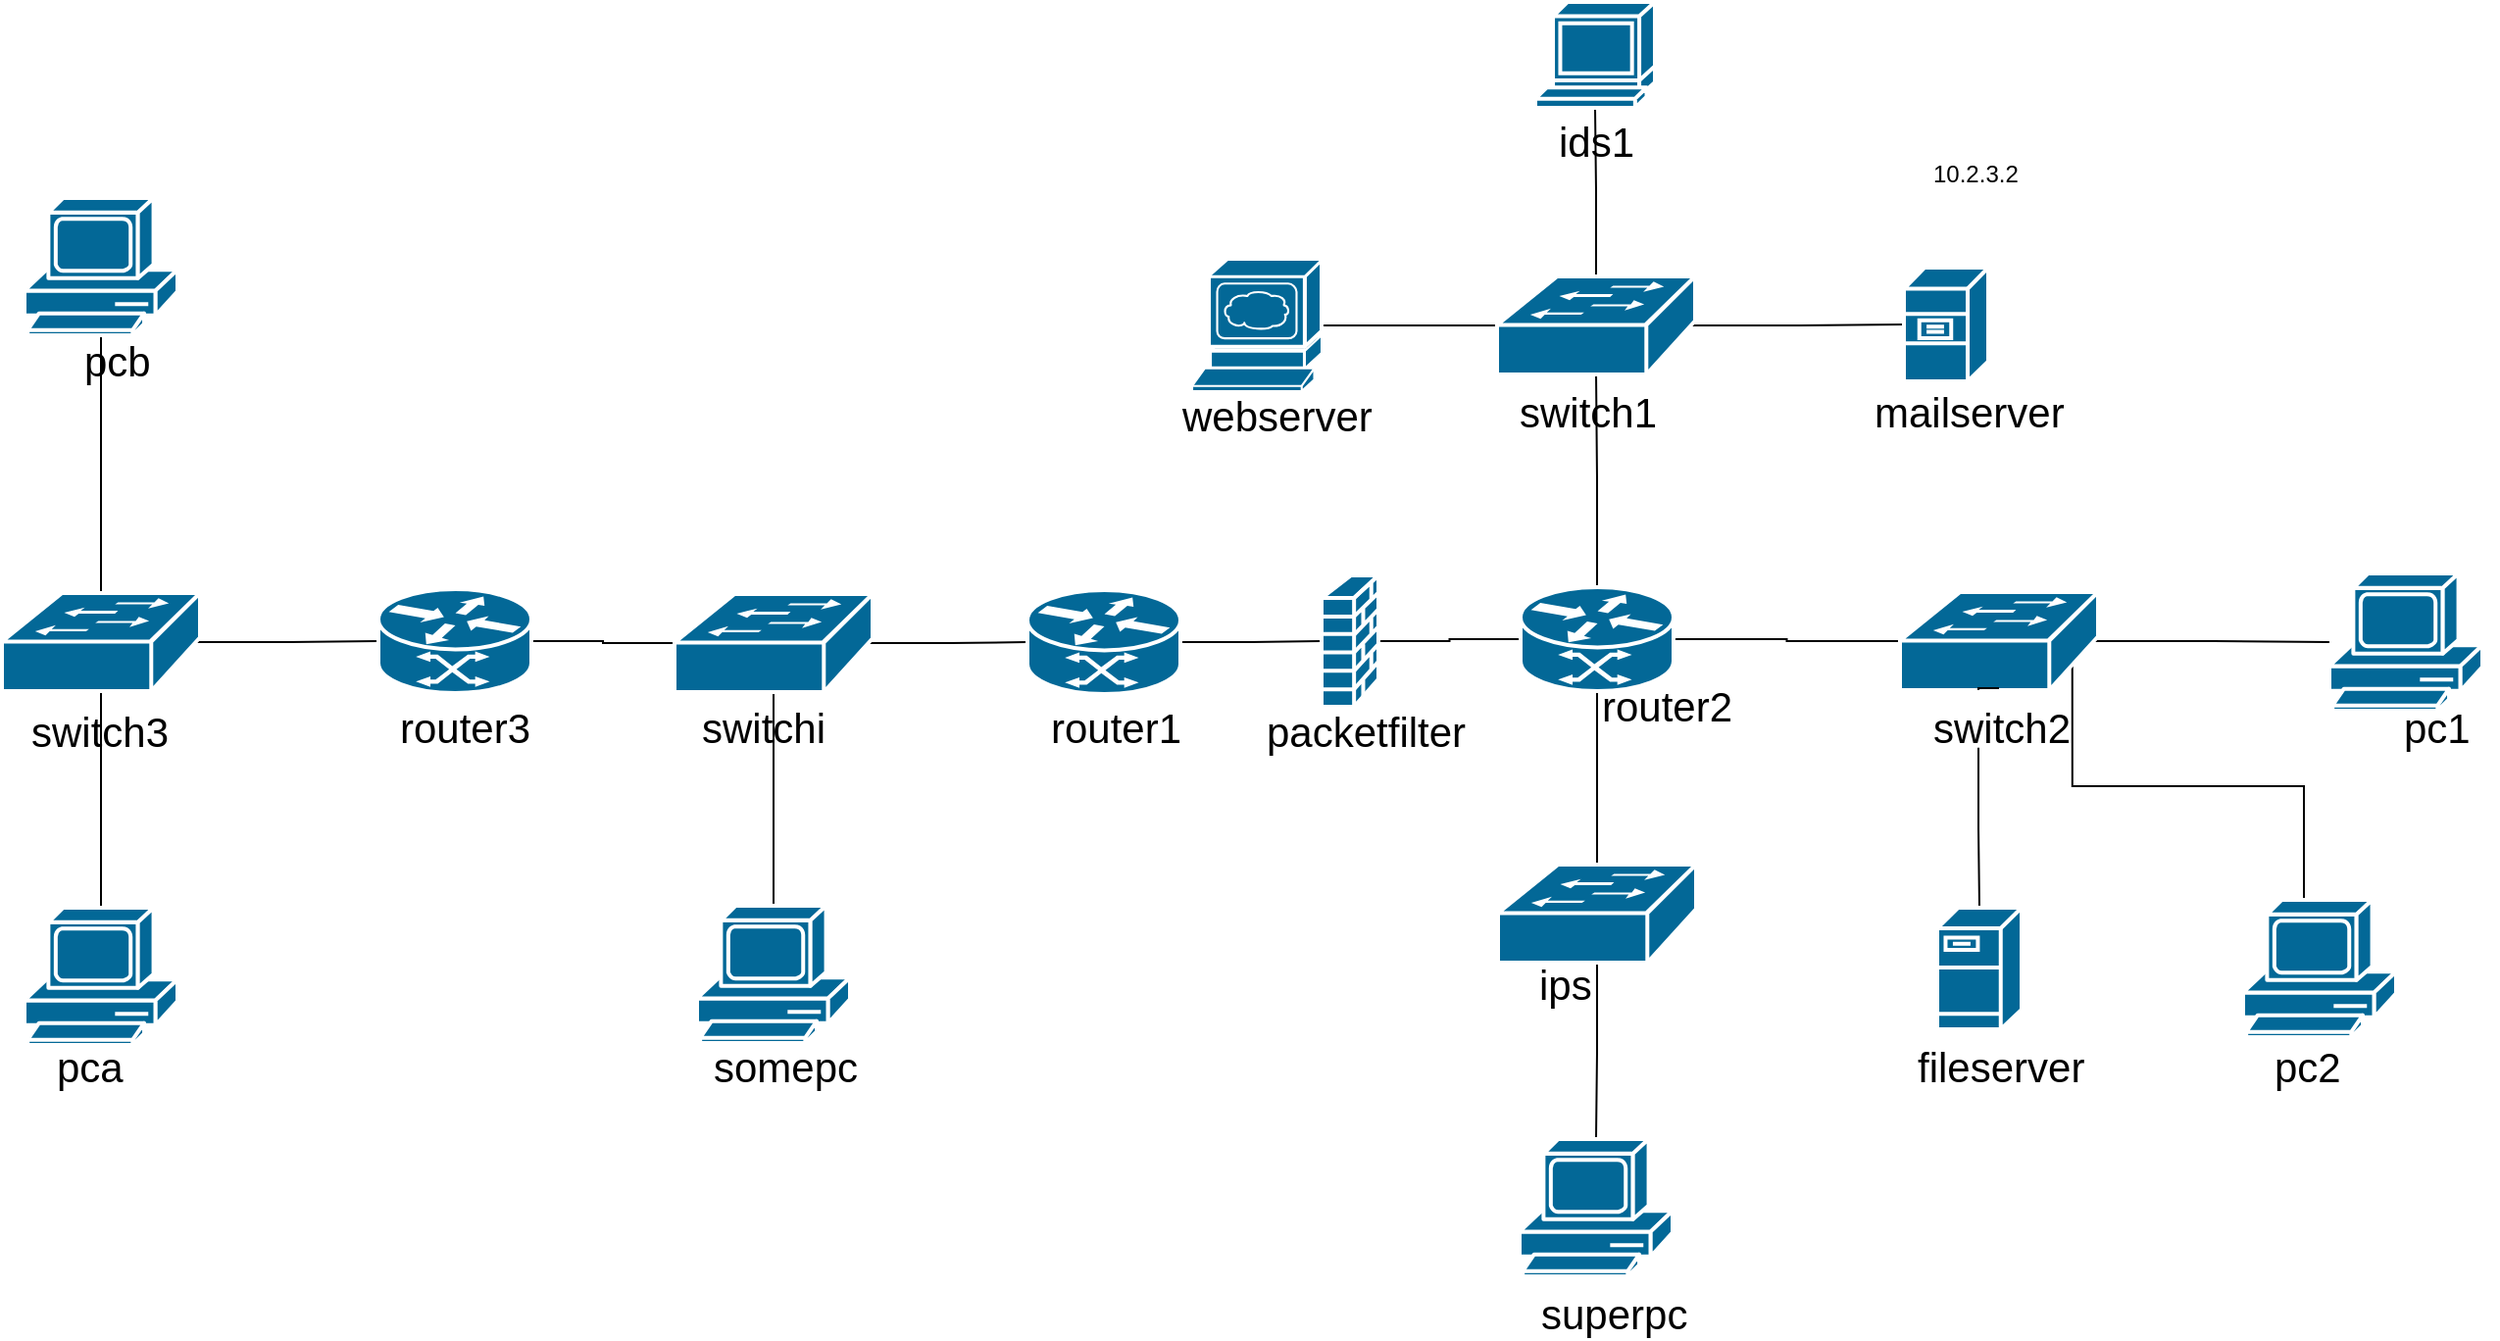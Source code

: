 <mxfile version="26.2.14">
  <diagram name="Page-1" id="ka53E9XYjH14SeqnYvU8">
    <mxGraphModel dx="1996" dy="1806" grid="1" gridSize="10" guides="1" tooltips="1" connect="1" arrows="1" fold="1" page="1" pageScale="1" pageWidth="850" pageHeight="1100" math="0" shadow="0">
      <root>
        <mxCell id="0" />
        <mxCell id="1" parent="0" />
        <mxCell id="FsFhXtyQO0R85DWJH5rd-40" style="edgeStyle=orthogonalEdgeStyle;rounded=0;orthogonalLoop=1;jettySize=auto;html=1;exitX=0.98;exitY=0.5;exitDx=0;exitDy=0;exitPerimeter=0;endArrow=none;startFill=0;" edge="1" parent="1" source="FsFhXtyQO0R85DWJH5rd-7" target="FsFhXtyQO0R85DWJH5rd-17">
          <mxGeometry relative="1" as="geometry" />
        </mxCell>
        <mxCell id="FsFhXtyQO0R85DWJH5rd-42" style="edgeStyle=orthogonalEdgeStyle;rounded=0;orthogonalLoop=1;jettySize=auto;html=1;exitX=0.87;exitY=0.74;exitDx=0;exitDy=0;exitPerimeter=0;endArrow=none;startFill=0;" edge="1" parent="1" source="FsFhXtyQO0R85DWJH5rd-7" target="FsFhXtyQO0R85DWJH5rd-18">
          <mxGeometry relative="1" as="geometry">
            <Array as="points">
              <mxPoint x="893" y="310" />
              <mxPoint x="1011" y="310" />
            </Array>
          </mxGeometry>
        </mxCell>
        <mxCell id="FsFhXtyQO0R85DWJH5rd-24" style="edgeStyle=orthogonalEdgeStyle;rounded=0;orthogonalLoop=1;jettySize=auto;html=1;exitX=0.5;exitY=0;exitDx=0;exitDy=0;exitPerimeter=0;entryX=0.5;entryY=1;entryDx=0;entryDy=0;entryPerimeter=0;endArrow=none;startFill=0;" edge="1" parent="1" source="FsFhXtyQO0R85DWJH5rd-8" target="FsFhXtyQO0R85DWJH5rd-10">
          <mxGeometry relative="1" as="geometry" />
        </mxCell>
        <mxCell id="FsFhXtyQO0R85DWJH5rd-25" style="edgeStyle=orthogonalEdgeStyle;rounded=0;orthogonalLoop=1;jettySize=auto;html=1;exitX=0.5;exitY=0.98;exitDx=0;exitDy=0;exitPerimeter=0;entryX=0.5;entryY=0;entryDx=0;entryDy=0;entryPerimeter=0;endArrow=none;startFill=0;" edge="1" parent="1" source="FsFhXtyQO0R85DWJH5rd-8" target="FsFhXtyQO0R85DWJH5rd-13">
          <mxGeometry relative="1" as="geometry" />
        </mxCell>
        <mxCell id="FsFhXtyQO0R85DWJH5rd-26" style="edgeStyle=orthogonalEdgeStyle;rounded=0;orthogonalLoop=1;jettySize=auto;html=1;exitX=0.98;exitY=0.5;exitDx=0;exitDy=0;exitPerimeter=0;entryX=0;entryY=0.5;entryDx=0;entryDy=0;entryPerimeter=0;strokeColor=default;endArrow=none;startFill=0;" edge="1" parent="1" source="FsFhXtyQO0R85DWJH5rd-8" target="FsFhXtyQO0R85DWJH5rd-1">
          <mxGeometry relative="1" as="geometry" />
        </mxCell>
        <mxCell id="FsFhXtyQO0R85DWJH5rd-27" style="edgeStyle=orthogonalEdgeStyle;rounded=0;orthogonalLoop=1;jettySize=auto;html=1;exitX=1;exitY=0.5;exitDx=0;exitDy=0;exitPerimeter=0;entryX=0;entryY=0.5;entryDx=0;entryDy=0;entryPerimeter=0;endArrow=none;startFill=0;" edge="1" parent="1" source="FsFhXtyQO0R85DWJH5rd-1" target="FsFhXtyQO0R85DWJH5rd-4">
          <mxGeometry relative="1" as="geometry" />
        </mxCell>
        <mxCell id="FsFhXtyQO0R85DWJH5rd-28" style="edgeStyle=orthogonalEdgeStyle;rounded=0;orthogonalLoop=1;jettySize=auto;html=1;exitX=0.5;exitY=0.98;exitDx=0;exitDy=0;exitPerimeter=0;entryX=0.5;entryY=0;entryDx=0;entryDy=0;entryPerimeter=0;endArrow=none;startFill=0;" edge="1" parent="1" source="FsFhXtyQO0R85DWJH5rd-4" target="FsFhXtyQO0R85DWJH5rd-14">
          <mxGeometry relative="1" as="geometry" />
        </mxCell>
        <mxCell id="FsFhXtyQO0R85DWJH5rd-29" style="edgeStyle=orthogonalEdgeStyle;rounded=0;orthogonalLoop=1;jettySize=auto;html=1;exitX=0.98;exitY=0.5;exitDx=0;exitDy=0;exitPerimeter=0;entryX=0;entryY=0.5;entryDx=0;entryDy=0;entryPerimeter=0;endArrow=none;startFill=0;" edge="1" parent="1" source="FsFhXtyQO0R85DWJH5rd-4" target="FsFhXtyQO0R85DWJH5rd-2">
          <mxGeometry relative="1" as="geometry" />
        </mxCell>
        <mxCell id="FsFhXtyQO0R85DWJH5rd-31" style="edgeStyle=orthogonalEdgeStyle;rounded=0;orthogonalLoop=1;jettySize=auto;html=1;exitX=1;exitY=0.5;exitDx=0;exitDy=0;exitPerimeter=0;entryX=0;entryY=0.5;entryDx=0;entryDy=0;entryPerimeter=0;endArrow=none;startFill=0;" edge="1" parent="1" source="FsFhXtyQO0R85DWJH5rd-2" target="FsFhXtyQO0R85DWJH5rd-9">
          <mxGeometry relative="1" as="geometry" />
        </mxCell>
        <mxCell id="FsFhXtyQO0R85DWJH5rd-32" style="edgeStyle=orthogonalEdgeStyle;rounded=0;orthogonalLoop=1;jettySize=auto;html=1;exitX=1;exitY=0.5;exitDx=0;exitDy=0;exitPerimeter=0;entryX=0;entryY=0.5;entryDx=0;entryDy=0;entryPerimeter=0;endArrow=none;startFill=0;" edge="1" parent="1" source="FsFhXtyQO0R85DWJH5rd-9" target="FsFhXtyQO0R85DWJH5rd-3">
          <mxGeometry relative="1" as="geometry" />
        </mxCell>
        <mxCell id="FsFhXtyQO0R85DWJH5rd-33" style="edgeStyle=orthogonalEdgeStyle;rounded=0;orthogonalLoop=1;jettySize=auto;html=1;exitX=0.5;exitY=0;exitDx=0;exitDy=0;exitPerimeter=0;entryX=0.5;entryY=0.98;entryDx=0;entryDy=0;entryPerimeter=0;endArrow=none;startFill=0;" edge="1" parent="1" source="FsFhXtyQO0R85DWJH5rd-3" target="FsFhXtyQO0R85DWJH5rd-5">
          <mxGeometry relative="1" as="geometry" />
        </mxCell>
        <mxCell id="FsFhXtyQO0R85DWJH5rd-34" style="edgeStyle=orthogonalEdgeStyle;rounded=0;orthogonalLoop=1;jettySize=auto;html=1;exitX=0.5;exitY=0;exitDx=0;exitDy=0;exitPerimeter=0;entryX=0.5;entryY=1;entryDx=0;entryDy=0;entryPerimeter=0;endArrow=none;startFill=0;" edge="1" parent="1" source="FsFhXtyQO0R85DWJH5rd-5" target="FsFhXtyQO0R85DWJH5rd-19">
          <mxGeometry relative="1" as="geometry" />
        </mxCell>
        <mxCell id="FsFhXtyQO0R85DWJH5rd-35" style="edgeStyle=orthogonalEdgeStyle;rounded=0;orthogonalLoop=1;jettySize=auto;html=1;exitX=0.98;exitY=0.5;exitDx=0;exitDy=0;exitPerimeter=0;entryX=0;entryY=0.5;entryDx=0;entryDy=0;entryPerimeter=0;endArrow=none;startFill=0;" edge="1" parent="1" source="FsFhXtyQO0R85DWJH5rd-5" target="FsFhXtyQO0R85DWJH5rd-23">
          <mxGeometry relative="1" as="geometry" />
        </mxCell>
        <mxCell id="FsFhXtyQO0R85DWJH5rd-36" style="edgeStyle=orthogonalEdgeStyle;rounded=0;orthogonalLoop=1;jettySize=auto;html=1;exitX=1;exitY=0.5;exitDx=0;exitDy=0;exitPerimeter=0;entryX=0;entryY=0.5;entryDx=0;entryDy=0;entryPerimeter=0;endArrow=none;startFill=0;" edge="1" parent="1" source="FsFhXtyQO0R85DWJH5rd-3" target="FsFhXtyQO0R85DWJH5rd-7">
          <mxGeometry relative="1" as="geometry" />
        </mxCell>
        <mxCell id="FsFhXtyQO0R85DWJH5rd-37" style="edgeStyle=orthogonalEdgeStyle;rounded=0;orthogonalLoop=1;jettySize=auto;html=1;exitX=0.5;exitY=1;exitDx=0;exitDy=0;exitPerimeter=0;entryX=0.5;entryY=0;entryDx=0;entryDy=0;entryPerimeter=0;endArrow=none;startFill=0;" edge="1" parent="1" source="FsFhXtyQO0R85DWJH5rd-3" target="FsFhXtyQO0R85DWJH5rd-6">
          <mxGeometry relative="1" as="geometry" />
        </mxCell>
        <mxCell id="FsFhXtyQO0R85DWJH5rd-38" style="edgeStyle=orthogonalEdgeStyle;rounded=0;orthogonalLoop=1;jettySize=auto;html=1;exitX=0.5;exitY=0.98;exitDx=0;exitDy=0;exitPerimeter=0;entryX=0.5;entryY=0;entryDx=0;entryDy=0;entryPerimeter=0;endArrow=none;startFill=0;" edge="1" parent="1" source="FsFhXtyQO0R85DWJH5rd-6" target="FsFhXtyQO0R85DWJH5rd-15">
          <mxGeometry relative="1" as="geometry" />
        </mxCell>
        <mxCell id="FsFhXtyQO0R85DWJH5rd-39" style="edgeStyle=orthogonalEdgeStyle;rounded=0;orthogonalLoop=1;jettySize=auto;html=1;exitX=1;exitY=0.5;exitDx=0;exitDy=0;exitPerimeter=0;entryX=0;entryY=0.5;entryDx=0;entryDy=0;entryPerimeter=0;endArrow=none;startFill=0;" edge="1" parent="1" source="FsFhXtyQO0R85DWJH5rd-21" target="FsFhXtyQO0R85DWJH5rd-5">
          <mxGeometry relative="1" as="geometry" />
        </mxCell>
        <mxCell id="FsFhXtyQO0R85DWJH5rd-41" style="edgeStyle=orthogonalEdgeStyle;rounded=0;orthogonalLoop=1;jettySize=auto;html=1;exitX=0.5;exitY=0.98;exitDx=0;exitDy=0;exitPerimeter=0;entryX=0.5;entryY=0;entryDx=0;entryDy=0;entryPerimeter=0;endArrow=none;startFill=0;" edge="1" parent="1" source="FsFhXtyQO0R85DWJH5rd-67" target="FsFhXtyQO0R85DWJH5rd-20">
          <mxGeometry relative="1" as="geometry" />
        </mxCell>
        <mxCell id="FsFhXtyQO0R85DWJH5rd-49" value="10.2.3.2" style="text;whiteSpace=wrap;" vertex="1" parent="1">
          <mxGeometry x="820" y="-16" width="50" height="30" as="geometry" />
        </mxCell>
        <mxCell id="FsFhXtyQO0R85DWJH5rd-76" value="" style="group" vertex="1" connectable="0" parent="1">
          <mxGeometry x="-151.5" y="10" width="78" height="93.5" as="geometry" />
        </mxCell>
        <mxCell id="FsFhXtyQO0R85DWJH5rd-10" value="" style="shape=mxgraph.cisco.computers_and_peripherals.pc;sketch=0;html=1;pointerEvents=1;dashed=0;fillColor=#036897;strokeColor=#ffffff;strokeWidth=2;verticalLabelPosition=bottom;verticalAlign=top;align=center;outlineConnect=0;" vertex="1" parent="FsFhXtyQO0R85DWJH5rd-76">
          <mxGeometry width="78" height="70" as="geometry" />
        </mxCell>
        <mxCell id="FsFhXtyQO0R85DWJH5rd-50" value="pcb" style="text;whiteSpace=wrap;fontSize=21;" vertex="1" parent="FsFhXtyQO0R85DWJH5rd-76">
          <mxGeometry x="28" y="63.5" width="50" height="30" as="geometry" />
        </mxCell>
        <mxCell id="FsFhXtyQO0R85DWJH5rd-77" value="" style="group" vertex="1" connectable="0" parent="1">
          <mxGeometry x="-163" y="211.5" width="101" height="81.5" as="geometry" />
        </mxCell>
        <mxCell id="FsFhXtyQO0R85DWJH5rd-8" value="" style="shape=mxgraph.cisco.switches.workgroup_switch;sketch=0;html=1;pointerEvents=1;dashed=0;fillColor=#036897;strokeColor=#ffffff;strokeWidth=2;verticalLabelPosition=bottom;verticalAlign=top;align=center;outlineConnect=0;" vertex="1" parent="FsFhXtyQO0R85DWJH5rd-77">
          <mxGeometry width="101" height="50" as="geometry" />
        </mxCell>
        <mxCell id="FsFhXtyQO0R85DWJH5rd-56" value="switch3" style="text;whiteSpace=wrap;fontSize=21;" vertex="1" parent="FsFhXtyQO0R85DWJH5rd-77">
          <mxGeometry x="13" y="51.5" width="50" height="30" as="geometry" />
        </mxCell>
        <mxCell id="FsFhXtyQO0R85DWJH5rd-78" value="" style="group" vertex="1" connectable="0" parent="1">
          <mxGeometry x="-151.5" y="372" width="78" height="92" as="geometry" />
        </mxCell>
        <mxCell id="FsFhXtyQO0R85DWJH5rd-13" value="" style="shape=mxgraph.cisco.computers_and_peripherals.pc;sketch=0;html=1;pointerEvents=1;dashed=0;fillColor=#036897;strokeColor=#ffffff;strokeWidth=2;verticalLabelPosition=bottom;verticalAlign=top;align=center;outlineConnect=0;" vertex="1" parent="FsFhXtyQO0R85DWJH5rd-78">
          <mxGeometry width="78" height="70" as="geometry" />
        </mxCell>
        <mxCell id="FsFhXtyQO0R85DWJH5rd-54" value="pca" style="text;whiteSpace=wrap;fontSize=21;" vertex="1" parent="FsFhXtyQO0R85DWJH5rd-78">
          <mxGeometry x="14" y="62" width="50" height="30" as="geometry" />
        </mxCell>
        <mxCell id="FsFhXtyQO0R85DWJH5rd-79" value="" style="group" vertex="1" connectable="0" parent="1">
          <mxGeometry x="29" y="209.5" width="78" height="81.5" as="geometry" />
        </mxCell>
        <mxCell id="FsFhXtyQO0R85DWJH5rd-1" value="" style="shape=mxgraph.cisco.routers.atm_router;html=1;pointerEvents=1;dashed=0;fillColor=#036897;strokeColor=#ffffff;strokeWidth=2;verticalLabelPosition=bottom;verticalAlign=top;align=center;outlineConnect=0;" vertex="1" parent="FsFhXtyQO0R85DWJH5rd-79">
          <mxGeometry width="78" height="53" as="geometry" />
        </mxCell>
        <mxCell id="FsFhXtyQO0R85DWJH5rd-57" value="router3" style="text;whiteSpace=wrap;fontSize=21;" vertex="1" parent="FsFhXtyQO0R85DWJH5rd-79">
          <mxGeometry x="9" y="51.5" width="50" height="30" as="geometry" />
        </mxCell>
        <mxCell id="FsFhXtyQO0R85DWJH5rd-80" value="" style="group" vertex="1" connectable="0" parent="1">
          <mxGeometry x="180" y="212" width="101" height="79" as="geometry" />
        </mxCell>
        <mxCell id="FsFhXtyQO0R85DWJH5rd-4" value="" style="shape=mxgraph.cisco.switches.workgroup_switch;sketch=0;html=1;pointerEvents=1;dashed=0;fillColor=#036897;strokeColor=#ffffff;strokeWidth=2;verticalLabelPosition=bottom;verticalAlign=top;align=center;outlineConnect=0;" vertex="1" parent="FsFhXtyQO0R85DWJH5rd-80">
          <mxGeometry width="101" height="50" as="geometry" />
        </mxCell>
        <mxCell id="FsFhXtyQO0R85DWJH5rd-58" value="switchi" style="text;whiteSpace=wrap;fontSize=21;" vertex="1" parent="FsFhXtyQO0R85DWJH5rd-80">
          <mxGeometry x="11.5" y="49" width="50" height="30" as="geometry" />
        </mxCell>
        <mxCell id="FsFhXtyQO0R85DWJH5rd-82" value="" style="group" vertex="1" connectable="0" parent="1">
          <mxGeometry x="191.5" y="371" width="78" height="93" as="geometry" />
        </mxCell>
        <mxCell id="FsFhXtyQO0R85DWJH5rd-14" value="" style="shape=mxgraph.cisco.computers_and_peripherals.pc;sketch=0;html=1;pointerEvents=1;dashed=0;fillColor=#036897;strokeColor=#ffffff;strokeWidth=2;verticalLabelPosition=bottom;verticalAlign=top;align=center;outlineConnect=0;" vertex="1" parent="FsFhXtyQO0R85DWJH5rd-82">
          <mxGeometry width="78" height="70" as="geometry" />
        </mxCell>
        <mxCell id="FsFhXtyQO0R85DWJH5rd-64" value="somepc" style="text;whiteSpace=wrap;fontSize=21;" vertex="1" parent="FsFhXtyQO0R85DWJH5rd-82">
          <mxGeometry x="6" y="63" width="50" height="30" as="geometry" />
        </mxCell>
        <mxCell id="FsFhXtyQO0R85DWJH5rd-83" value="" style="group" vertex="1" connectable="0" parent="1">
          <mxGeometry x="360" y="210" width="78" height="81" as="geometry" />
        </mxCell>
        <mxCell id="FsFhXtyQO0R85DWJH5rd-2" value="" style="shape=mxgraph.cisco.routers.atm_router;html=1;pointerEvents=1;dashed=0;fillColor=#036897;strokeColor=#ffffff;strokeWidth=2;verticalLabelPosition=bottom;verticalAlign=top;align=center;outlineConnect=0;" vertex="1" parent="FsFhXtyQO0R85DWJH5rd-83">
          <mxGeometry width="78" height="53" as="geometry" />
        </mxCell>
        <mxCell id="FsFhXtyQO0R85DWJH5rd-62" value="router1" style="text;whiteSpace=wrap;fontSize=21;" vertex="1" parent="FsFhXtyQO0R85DWJH5rd-83">
          <mxGeometry x="10" y="51" width="50" height="30" as="geometry" />
        </mxCell>
        <mxCell id="FsFhXtyQO0R85DWJH5rd-84" value="" style="group" vertex="1" connectable="0" parent="1">
          <mxGeometry x="437" y="41.5" width="73" height="90.5" as="geometry" />
        </mxCell>
        <mxCell id="FsFhXtyQO0R85DWJH5rd-21" value="" style="shape=mxgraph.cisco.servers.www_server;sketch=0;html=1;pointerEvents=1;dashed=0;fillColor=#036897;strokeColor=#ffffff;strokeWidth=2;verticalLabelPosition=bottom;verticalAlign=top;align=center;outlineConnect=0;" vertex="1" parent="FsFhXtyQO0R85DWJH5rd-84">
          <mxGeometry x="7" width="66" height="67" as="geometry" />
        </mxCell>
        <mxCell id="FsFhXtyQO0R85DWJH5rd-72" value="webserver" style="text;whiteSpace=wrap;fontSize=21;" vertex="1" parent="FsFhXtyQO0R85DWJH5rd-84">
          <mxGeometry y="60.5" width="50" height="30" as="geometry" />
        </mxCell>
        <mxCell id="FsFhXtyQO0R85DWJH5rd-85" value="" style="group" vertex="1" connectable="0" parent="1">
          <mxGeometry x="480" y="202.5" width="59" height="90.5" as="geometry" />
        </mxCell>
        <mxCell id="FsFhXtyQO0R85DWJH5rd-9" value="" style="shape=mxgraph.cisco.security.firewall;sketch=0;html=1;pointerEvents=1;dashed=0;fillColor=#036897;strokeColor=#ffffff;strokeWidth=2;verticalLabelPosition=bottom;verticalAlign=top;align=center;outlineConnect=0;" vertex="1" parent="FsFhXtyQO0R85DWJH5rd-85">
          <mxGeometry x="30" width="29" height="67" as="geometry" />
        </mxCell>
        <mxCell id="FsFhXtyQO0R85DWJH5rd-60" value="packetfilter" style="text;whiteSpace=wrap;fontSize=21;" vertex="1" parent="FsFhXtyQO0R85DWJH5rd-85">
          <mxGeometry y="60.5" width="50" height="30" as="geometry" />
        </mxCell>
        <mxCell id="FsFhXtyQO0R85DWJH5rd-86" value="" style="group" vertex="1" connectable="0" parent="1">
          <mxGeometry x="619" y="-90" width="61" height="82" as="geometry" />
        </mxCell>
        <mxCell id="FsFhXtyQO0R85DWJH5rd-19" value="" style="shape=mxgraph.cisco.computers_and_peripherals.terminal;sketch=0;html=1;pointerEvents=1;dashed=0;fillColor=#036897;strokeColor=#ffffff;strokeWidth=2;verticalLabelPosition=bottom;verticalAlign=top;align=center;outlineConnect=0;" vertex="1" parent="FsFhXtyQO0R85DWJH5rd-86">
          <mxGeometry width="61" height="54" as="geometry" />
        </mxCell>
        <mxCell id="FsFhXtyQO0R85DWJH5rd-74" value="ids1" style="text;whiteSpace=wrap;fontSize=21;" vertex="1" parent="FsFhXtyQO0R85DWJH5rd-86">
          <mxGeometry x="9.5" y="52" width="50" height="30" as="geometry" />
        </mxCell>
        <mxCell id="FsFhXtyQO0R85DWJH5rd-87" value="" style="group" vertex="1" connectable="0" parent="1">
          <mxGeometry x="599.5" y="50" width="101" height="80" as="geometry" />
        </mxCell>
        <mxCell id="FsFhXtyQO0R85DWJH5rd-5" value="" style="shape=mxgraph.cisco.switches.workgroup_switch;sketch=0;html=1;pointerEvents=1;dashed=0;fillColor=#036897;strokeColor=#ffffff;strokeWidth=2;verticalLabelPosition=bottom;verticalAlign=top;align=center;outlineConnect=0;" vertex="1" parent="FsFhXtyQO0R85DWJH5rd-87">
          <mxGeometry width="101" height="50" as="geometry" />
        </mxCell>
        <mxCell id="FsFhXtyQO0R85DWJH5rd-73" value="switch1" style="text;whiteSpace=wrap;fontSize=21;" vertex="1" parent="FsFhXtyQO0R85DWJH5rd-87">
          <mxGeometry x="9" y="50" width="50" height="30" as="geometry" />
        </mxCell>
        <mxCell id="FsFhXtyQO0R85DWJH5rd-88" value="" style="group" vertex="1" connectable="0" parent="1">
          <mxGeometry x="790" y="45.5" width="60" height="84.5" as="geometry" />
        </mxCell>
        <mxCell id="FsFhXtyQO0R85DWJH5rd-23" value="" style="shape=mxgraph.cisco.servers.file_server;sketch=0;html=1;pointerEvents=1;dashed=0;fillColor=#036897;strokeColor=#ffffff;strokeWidth=2;verticalLabelPosition=bottom;verticalAlign=top;align=center;outlineConnect=0;" vertex="1" parent="FsFhXtyQO0R85DWJH5rd-88">
          <mxGeometry x="17" width="43" height="58" as="geometry" />
        </mxCell>
        <mxCell id="FsFhXtyQO0R85DWJH5rd-75" value="mailserver" style="text;whiteSpace=wrap;fontSize=21;" vertex="1" parent="FsFhXtyQO0R85DWJH5rd-88">
          <mxGeometry y="54.5" width="50" height="30" as="geometry" />
        </mxCell>
        <mxCell id="FsFhXtyQO0R85DWJH5rd-89" value="" style="group" vertex="1" connectable="0" parent="1">
          <mxGeometry x="611.5" y="208.5" width="89" height="71.5" as="geometry" />
        </mxCell>
        <mxCell id="FsFhXtyQO0R85DWJH5rd-3" value="" style="shape=mxgraph.cisco.routers.atm_router;html=1;pointerEvents=1;dashed=0;fillColor=#036897;strokeColor=#ffffff;strokeWidth=2;verticalLabelPosition=bottom;verticalAlign=top;align=center;outlineConnect=0;" vertex="1" parent="FsFhXtyQO0R85DWJH5rd-89">
          <mxGeometry width="78" height="53" as="geometry" />
        </mxCell>
        <mxCell id="FsFhXtyQO0R85DWJH5rd-66" value="router2" style="text;whiteSpace=wrap;fontSize=21;" vertex="1" parent="FsFhXtyQO0R85DWJH5rd-89">
          <mxGeometry x="39" y="41.5" width="50" height="30" as="geometry" />
        </mxCell>
        <mxCell id="FsFhXtyQO0R85DWJH5rd-90" value="" style="group" vertex="1" connectable="0" parent="1">
          <mxGeometry x="600" y="350" width="101" height="72" as="geometry" />
        </mxCell>
        <mxCell id="FsFhXtyQO0R85DWJH5rd-6" value="" style="shape=mxgraph.cisco.switches.workgroup_switch;sketch=0;html=1;pointerEvents=1;dashed=0;fillColor=#036897;strokeColor=#ffffff;strokeWidth=2;verticalLabelPosition=bottom;verticalAlign=top;align=center;outlineConnect=0;" vertex="1" parent="FsFhXtyQO0R85DWJH5rd-90">
          <mxGeometry width="101" height="50" as="geometry" />
        </mxCell>
        <mxCell id="FsFhXtyQO0R85DWJH5rd-63" value="ips" style="text;whiteSpace=wrap;fontSize=21;" vertex="1" parent="FsFhXtyQO0R85DWJH5rd-90">
          <mxGeometry x="19" y="42" width="50" height="30" as="geometry" />
        </mxCell>
        <mxCell id="FsFhXtyQO0R85DWJH5rd-91" value="" style="group" vertex="1" connectable="0" parent="1">
          <mxGeometry x="611" y="490" width="78" height="100" as="geometry" />
        </mxCell>
        <mxCell id="FsFhXtyQO0R85DWJH5rd-15" value="" style="shape=mxgraph.cisco.computers_and_peripherals.pc;sketch=0;html=1;pointerEvents=1;dashed=0;fillColor=#036897;strokeColor=#ffffff;strokeWidth=2;verticalLabelPosition=bottom;verticalAlign=top;align=center;outlineConnect=0;" vertex="1" parent="FsFhXtyQO0R85DWJH5rd-91">
          <mxGeometry width="78" height="70" as="geometry" />
        </mxCell>
        <mxCell id="FsFhXtyQO0R85DWJH5rd-65" value="superpc" style="text;whiteSpace=wrap;fontSize=21;" vertex="1" parent="FsFhXtyQO0R85DWJH5rd-91">
          <mxGeometry x="8.5" y="70" width="50" height="30" as="geometry" />
        </mxCell>
        <mxCell id="FsFhXtyQO0R85DWJH5rd-92" value="" style="group" vertex="1" connectable="0" parent="1">
          <mxGeometry x="805" y="211" width="101" height="80" as="geometry" />
        </mxCell>
        <mxCell id="FsFhXtyQO0R85DWJH5rd-7" value="" style="shape=mxgraph.cisco.switches.workgroup_switch;sketch=0;html=1;pointerEvents=1;dashed=0;fillColor=#036897;strokeColor=#ffffff;strokeWidth=2;verticalLabelPosition=bottom;verticalAlign=top;align=center;outlineConnect=0;" vertex="1" parent="FsFhXtyQO0R85DWJH5rd-92">
          <mxGeometry width="101" height="50" as="geometry" />
        </mxCell>
        <mxCell id="FsFhXtyQO0R85DWJH5rd-67" value="switch2" style="text;whiteSpace=wrap;fontSize=21;" vertex="1" parent="FsFhXtyQO0R85DWJH5rd-92">
          <mxGeometry x="15" y="50" width="50" height="30" as="geometry" />
        </mxCell>
        <mxCell id="FsFhXtyQO0R85DWJH5rd-68" value="" style="edgeStyle=orthogonalEdgeStyle;rounded=0;orthogonalLoop=1;jettySize=auto;html=1;exitX=0.5;exitY=0.98;exitDx=0;exitDy=0;exitPerimeter=0;entryX=0.5;entryY=0;entryDx=0;entryDy=0;entryPerimeter=0;endArrow=none;startFill=0;" edge="1" parent="FsFhXtyQO0R85DWJH5rd-92" source="FsFhXtyQO0R85DWJH5rd-7" target="FsFhXtyQO0R85DWJH5rd-67">
          <mxGeometry relative="1" as="geometry">
            <mxPoint x="51" y="49" as="sourcePoint" />
            <mxPoint x="51" y="161" as="targetPoint" />
          </mxGeometry>
        </mxCell>
        <mxCell id="FsFhXtyQO0R85DWJH5rd-93" value="" style="group" vertex="1" connectable="0" parent="1">
          <mxGeometry x="812" y="372" width="55" height="92" as="geometry" />
        </mxCell>
        <mxCell id="FsFhXtyQO0R85DWJH5rd-20" value="" style="shape=mxgraph.cisco.servers.fileserver;sketch=0;html=1;pointerEvents=1;dashed=0;fillColor=#036897;strokeColor=#ffffff;strokeWidth=2;verticalLabelPosition=bottom;verticalAlign=top;align=center;outlineConnect=0;" vertex="1" parent="FsFhXtyQO0R85DWJH5rd-93">
          <mxGeometry x="12" width="43" height="62" as="geometry" />
        </mxCell>
        <mxCell id="FsFhXtyQO0R85DWJH5rd-69" value="fileserver" style="text;whiteSpace=wrap;fontSize=21;" vertex="1" parent="FsFhXtyQO0R85DWJH5rd-93">
          <mxGeometry y="62" width="50" height="30" as="geometry" />
        </mxCell>
        <mxCell id="FsFhXtyQO0R85DWJH5rd-94" value="" style="group" vertex="1" connectable="0" parent="1">
          <mxGeometry x="1024" y="201.5" width="86" height="89.5" as="geometry" />
        </mxCell>
        <mxCell id="FsFhXtyQO0R85DWJH5rd-17" value="" style="shape=mxgraph.cisco.computers_and_peripherals.pc;sketch=0;html=1;pointerEvents=1;dashed=0;fillColor=#036897;strokeColor=#ffffff;strokeWidth=2;verticalLabelPosition=bottom;verticalAlign=top;align=center;outlineConnect=0;" vertex="1" parent="FsFhXtyQO0R85DWJH5rd-94">
          <mxGeometry width="78" height="70" as="geometry" />
        </mxCell>
        <mxCell id="FsFhXtyQO0R85DWJH5rd-71" value="pc1" style="text;whiteSpace=wrap;fontSize=21;" vertex="1" parent="FsFhXtyQO0R85DWJH5rd-94">
          <mxGeometry x="36" y="59.5" width="50" height="30" as="geometry" />
        </mxCell>
        <mxCell id="FsFhXtyQO0R85DWJH5rd-95" value="" style="group" vertex="1" connectable="0" parent="1">
          <mxGeometry x="980" y="368" width="78" height="96" as="geometry" />
        </mxCell>
        <mxCell id="FsFhXtyQO0R85DWJH5rd-18" value="" style="shape=mxgraph.cisco.computers_and_peripherals.pc;sketch=0;html=1;pointerEvents=1;dashed=0;fillColor=#036897;strokeColor=#ffffff;strokeWidth=2;verticalLabelPosition=bottom;verticalAlign=top;align=center;outlineConnect=0;" vertex="1" parent="FsFhXtyQO0R85DWJH5rd-95">
          <mxGeometry width="78" height="70" as="geometry" />
        </mxCell>
        <mxCell id="FsFhXtyQO0R85DWJH5rd-70" value="pc2" style="text;whiteSpace=wrap;fontSize=21;" vertex="1" parent="FsFhXtyQO0R85DWJH5rd-95">
          <mxGeometry x="14" y="66" width="50" height="30" as="geometry" />
        </mxCell>
      </root>
    </mxGraphModel>
  </diagram>
</mxfile>

